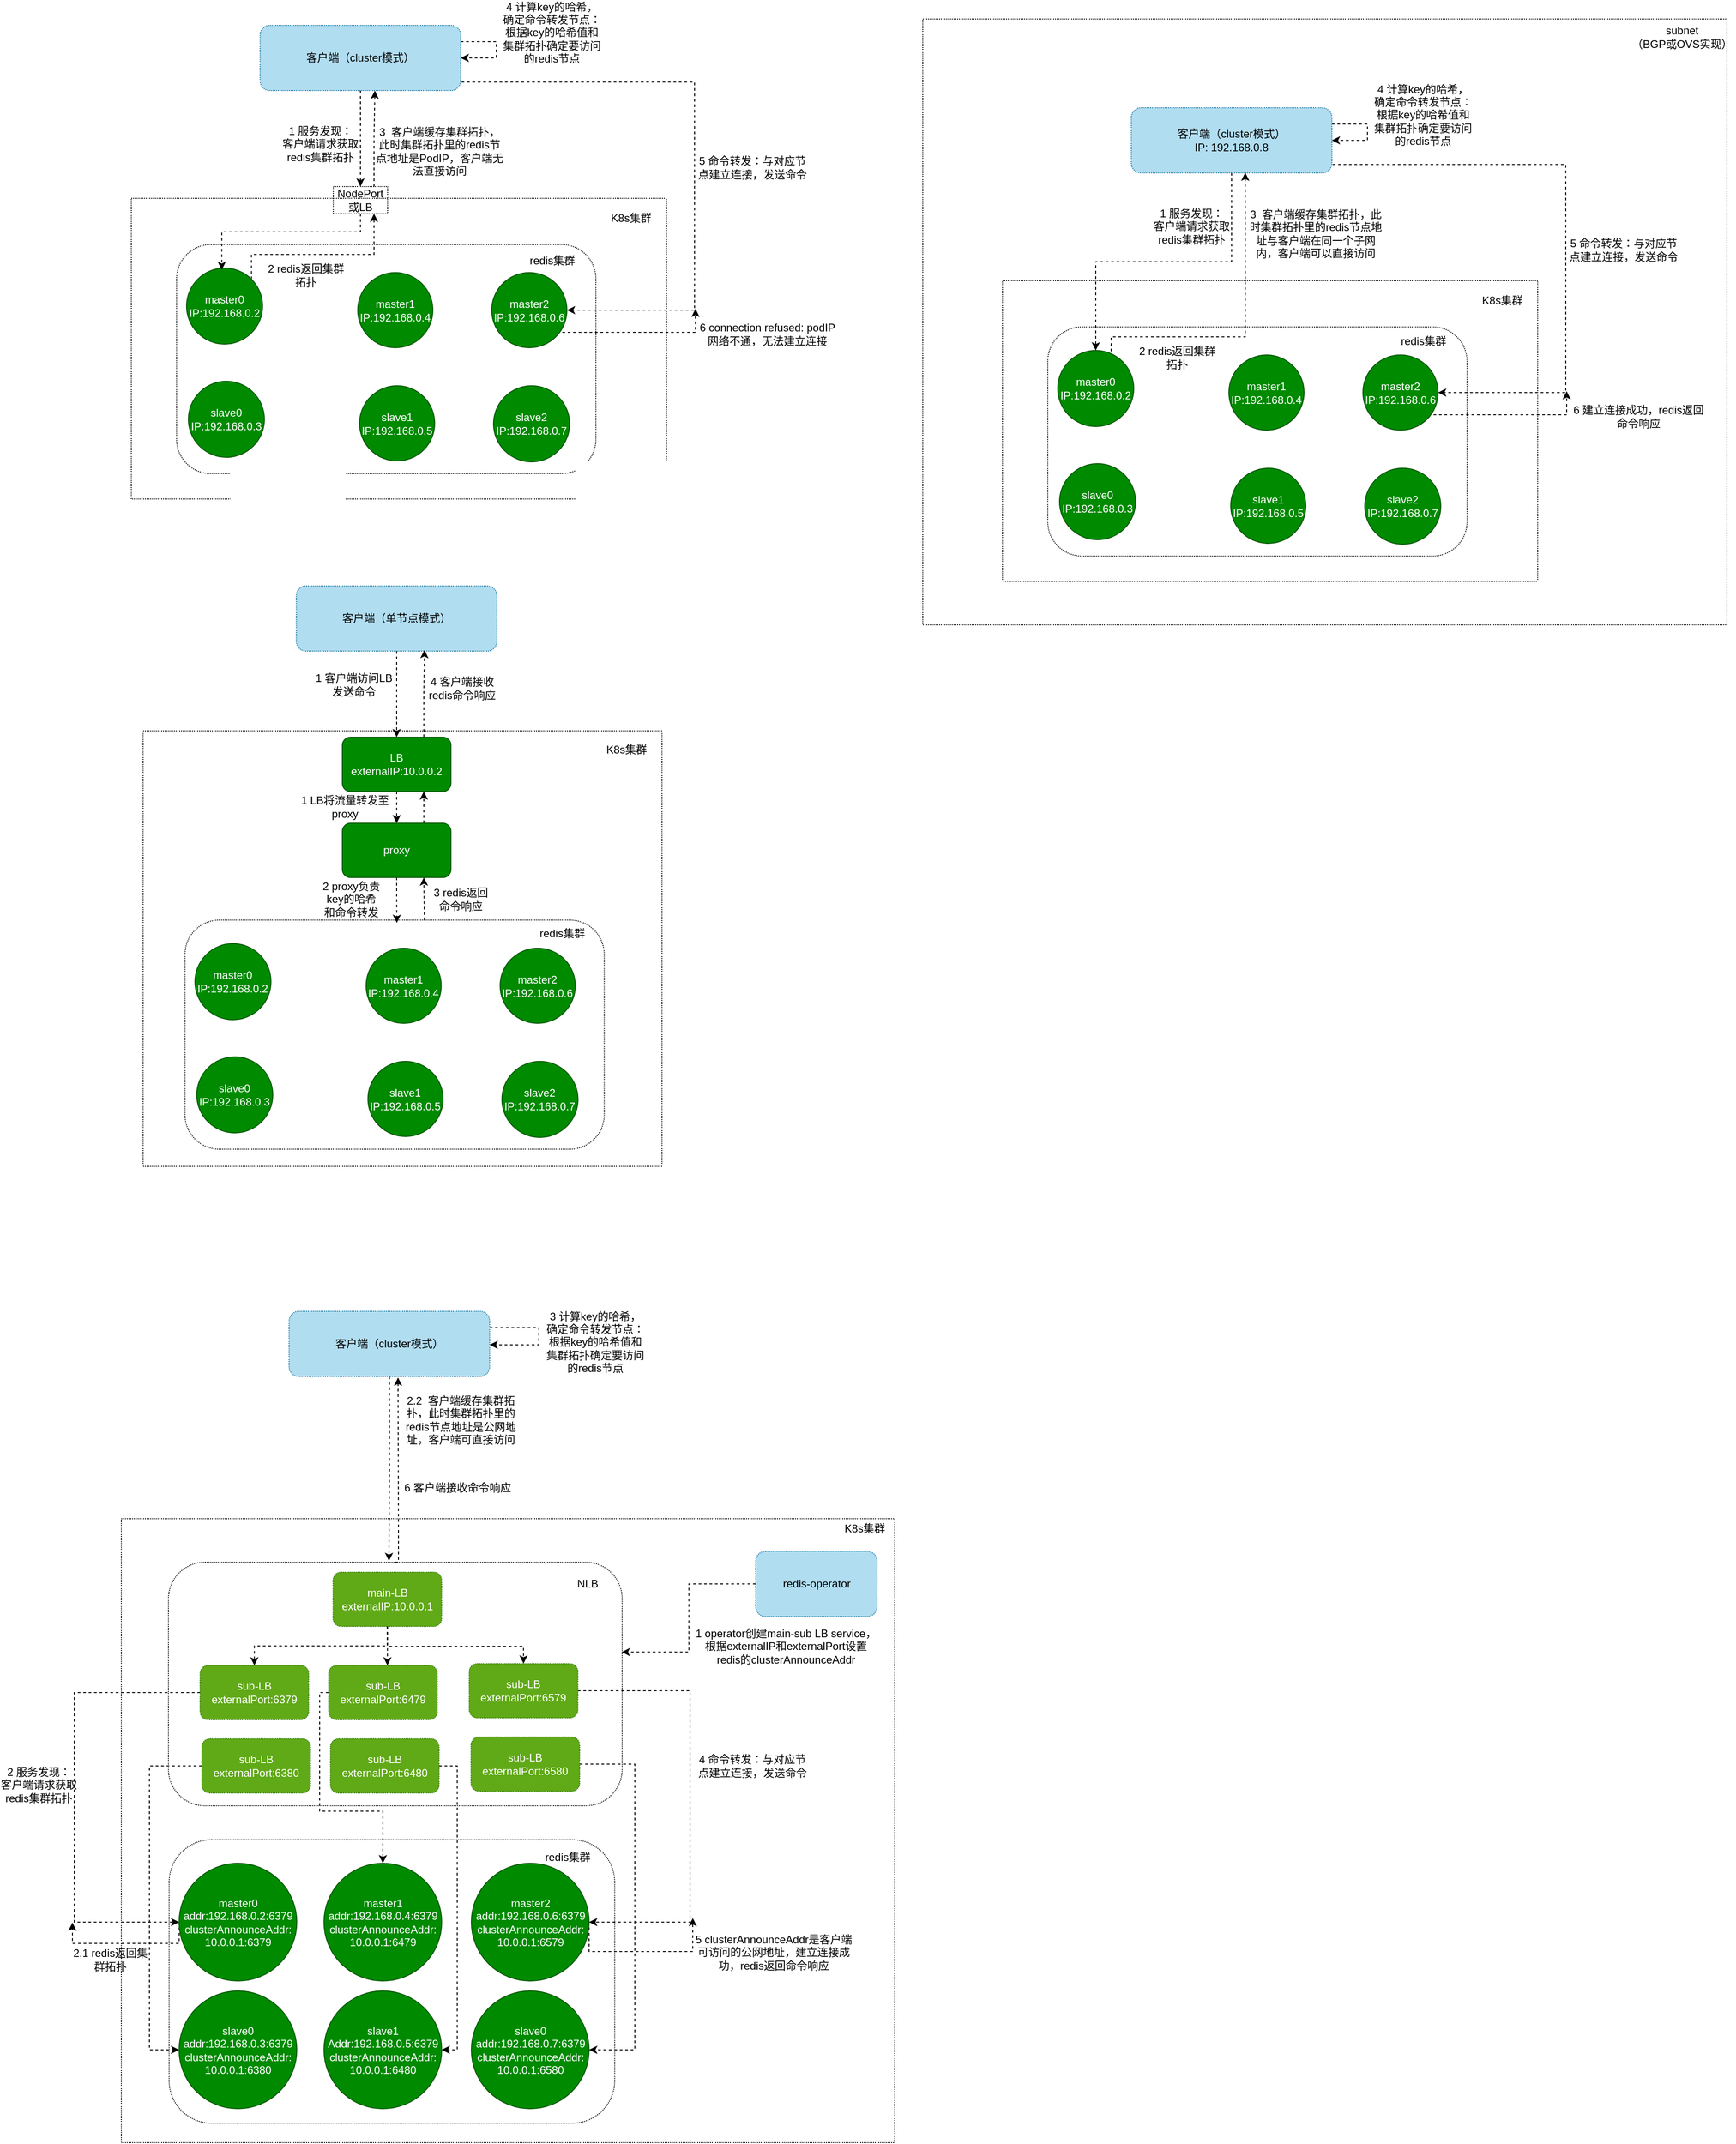<mxfile version="20.5.3" type="github">
  <diagram id="rYdwiMb5jvszhZctyrXV" name="第 1 页">
    <mxGraphModel dx="951" dy="763" grid="0" gridSize="10" guides="1" tooltips="1" connect="1" arrows="1" fold="1" page="0" pageScale="1" pageWidth="1920" pageHeight="1200" math="0" shadow="0">
      <root>
        <mxCell id="0" />
        <mxCell id="1" parent="0" />
        <mxCell id="k7kp1MV-_mNu26BSV135-13" value="" style="rounded=1;whiteSpace=wrap;html=1;fillColor=none;dashed=1;dashPattern=1 1;" vertex="1" parent="1">
          <mxGeometry x="646" y="1897" width="501" height="269" as="geometry" />
        </mxCell>
        <mxCell id="k7kp1MV-_mNu26BSV135-74" value="" style="rounded=0;whiteSpace=wrap;html=1;dashed=1;dashPattern=1 1;strokeColor=default;fillColor=none;" vertex="1" parent="1">
          <mxGeometry x="1479" y="193" width="888" height="669" as="geometry" />
        </mxCell>
        <mxCell id="fc0Et_haitifpb5bSG0c-15" value="" style="rounded=0;whiteSpace=wrap;html=1;fillColor=none;dashed=1;dashPattern=1 1;" parent="1" vertex="1">
          <mxGeometry x="605" y="391" width="591" height="332" as="geometry" />
        </mxCell>
        <mxCell id="fc0Et_haitifpb5bSG0c-1" value="" style="rounded=1;whiteSpace=wrap;html=1;dashed=1;dashPattern=1 1;" parent="1" vertex="1">
          <mxGeometry x="655" y="442" width="463" height="253" as="geometry" />
        </mxCell>
        <mxCell id="fc0Et_haitifpb5bSG0c-35" value="" style="rounded=0;whiteSpace=wrap;html=1;fillColor=none;dashed=1;dashPattern=1 1;" parent="1" vertex="1">
          <mxGeometry x="618" y="979" width="573" height="481" as="geometry" />
        </mxCell>
        <mxCell id="fc0Et_haitifpb5bSG0c-55" value="" style="rounded=0;whiteSpace=wrap;html=1;fillColor=none;dashed=1;dashPattern=1 1;" parent="1" vertex="1">
          <mxGeometry x="594" y="1849" width="854" height="689" as="geometry" />
        </mxCell>
        <mxCell id="k7kp1MV-_mNu26BSV135-30" style="edgeStyle=orthogonalEdgeStyle;rounded=0;orthogonalLoop=1;jettySize=auto;html=1;exitX=0.5;exitY=1;exitDx=0;exitDy=0;entryX=0.5;entryY=0;entryDx=0;entryDy=0;dashed=1;" edge="1" parent="1" source="YQscOVflWYW1QB9K6YFz-41" target="k7kp1MV-_mNu26BSV135-29">
          <mxGeometry relative="1" as="geometry" />
        </mxCell>
        <mxCell id="k7kp1MV-_mNu26BSV135-39" style="edgeStyle=orthogonalEdgeStyle;rounded=0;orthogonalLoop=1;jettySize=auto;html=1;exitX=1;exitY=0.25;exitDx=0;exitDy=0;dashed=1;entryX=1;entryY=0.5;entryDx=0;entryDy=0;" edge="1" parent="1" source="YQscOVflWYW1QB9K6YFz-41" target="YQscOVflWYW1QB9K6YFz-41">
          <mxGeometry relative="1" as="geometry">
            <mxPoint x="1008.444" y="217.667" as="targetPoint" />
            <Array as="points">
              <mxPoint x="1008" y="218" />
              <mxPoint x="1008" y="236" />
            </Array>
          </mxGeometry>
        </mxCell>
        <mxCell id="k7kp1MV-_mNu26BSV135-42" style="edgeStyle=orthogonalEdgeStyle;rounded=0;orthogonalLoop=1;jettySize=auto;html=1;exitX=1.004;exitY=0.87;exitDx=0;exitDy=0;entryX=1;entryY=0.5;entryDx=0;entryDy=0;dashed=1;exitPerimeter=0;" edge="1" parent="1" source="YQscOVflWYW1QB9K6YFz-41" target="fc0Et_haitifpb5bSG0c-6">
          <mxGeometry relative="1" as="geometry">
            <Array as="points">
              <mxPoint x="1227" y="263" />
              <mxPoint x="1227" y="515" />
            </Array>
          </mxGeometry>
        </mxCell>
        <mxCell id="YQscOVflWYW1QB9K6YFz-41" value="客户端（cluster模式）" style="rounded=1;whiteSpace=wrap;html=1;fillColor=#b1ddf0;strokeColor=#10739e;dashed=1;dashPattern=1 1;" parent="1" vertex="1">
          <mxGeometry x="747.25" y="200" width="221.5" height="72" as="geometry" />
        </mxCell>
        <mxCell id="k7kp1MV-_mNu26BSV135-37" style="edgeStyle=orthogonalEdgeStyle;rounded=0;orthogonalLoop=1;jettySize=auto;html=1;exitX=1;exitY=0;exitDx=0;exitDy=0;entryX=0.75;entryY=1;entryDx=0;entryDy=0;dashed=1;" edge="1" parent="1" source="fc0Et_haitifpb5bSG0c-2" target="k7kp1MV-_mNu26BSV135-29">
          <mxGeometry relative="1" as="geometry">
            <Array as="points">
              <mxPoint x="738" y="453" />
              <mxPoint x="873" y="453" />
            </Array>
          </mxGeometry>
        </mxCell>
        <mxCell id="fc0Et_haitifpb5bSG0c-2" value="master0&lt;br&gt;IP:192.168.0.2" style="ellipse;whiteSpace=wrap;html=1;aspect=fixed;fillColor=#008a00;fontColor=#ffffff;strokeColor=#005700;" parent="1" vertex="1">
          <mxGeometry x="666" y="468" width="84" height="84" as="geometry" />
        </mxCell>
        <mxCell id="fc0Et_haitifpb5bSG0c-3" value="slave0&lt;br&gt;IP:192.168.0.3" style="ellipse;whiteSpace=wrap;html=1;aspect=fixed;fillColor=#008a00;fontColor=#ffffff;strokeColor=#005700;" parent="1" vertex="1">
          <mxGeometry x="668" y="593" width="84" height="84" as="geometry" />
        </mxCell>
        <mxCell id="fc0Et_haitifpb5bSG0c-4" value="master1&lt;br&gt;IP:192.168.0.4" style="ellipse;whiteSpace=wrap;html=1;aspect=fixed;fillColor=#008a00;fontColor=#ffffff;strokeColor=#005700;" parent="1" vertex="1">
          <mxGeometry x="855" y="473" width="83" height="83" as="geometry" />
        </mxCell>
        <mxCell id="fc0Et_haitifpb5bSG0c-5" value="slave1&lt;br&gt;IP:192.168.0.5" style="ellipse;whiteSpace=wrap;html=1;aspect=fixed;fillColor=#008a00;fontColor=#ffffff;strokeColor=#005700;" parent="1" vertex="1">
          <mxGeometry x="857" y="598" width="83" height="83" as="geometry" />
        </mxCell>
        <mxCell id="k7kp1MV-_mNu26BSV135-43" style="edgeStyle=orthogonalEdgeStyle;rounded=0;orthogonalLoop=1;jettySize=auto;html=1;exitX=1;exitY=1;exitDx=0;exitDy=0;dashed=1;" edge="1" parent="1" source="fc0Et_haitifpb5bSG0c-6">
          <mxGeometry relative="1" as="geometry">
            <mxPoint x="1228" y="513" as="targetPoint" />
            <Array as="points">
              <mxPoint x="1074" y="539" />
              <mxPoint x="1228" y="539" />
              <mxPoint x="1228" y="514" />
            </Array>
          </mxGeometry>
        </mxCell>
        <mxCell id="fc0Et_haitifpb5bSG0c-6" value="master2&lt;br&gt;IP:192.168.0.6" style="ellipse;whiteSpace=wrap;html=1;aspect=fixed;fillColor=#008a00;fontColor=#ffffff;strokeColor=#005700;" parent="1" vertex="1">
          <mxGeometry x="1003" y="473" width="83" height="83" as="geometry" />
        </mxCell>
        <mxCell id="fc0Et_haitifpb5bSG0c-7" value="slave2&lt;br&gt;IP:192.168.0.7" style="ellipse;whiteSpace=wrap;html=1;aspect=fixed;fillColor=#008a00;fontColor=#ffffff;strokeColor=#005700;" parent="1" vertex="1">
          <mxGeometry x="1005" y="598" width="84" height="84" as="geometry" />
        </mxCell>
        <mxCell id="fc0Et_haitifpb5bSG0c-13" value="6 connection refused: podIP网络不通，无法建立连接" style="text;html=1;strokeColor=none;fillColor=none;align=center;verticalAlign=middle;whiteSpace=wrap;rounded=0;" parent="1" vertex="1">
          <mxGeometry x="1230" y="526" width="155" height="30" as="geometry" />
        </mxCell>
        <mxCell id="fc0Et_haitifpb5bSG0c-16" value="K8s集群" style="text;html=1;strokeColor=none;fillColor=none;align=center;verticalAlign=middle;whiteSpace=wrap;rounded=0;dashed=1;" parent="1" vertex="1">
          <mxGeometry x="1127.25" y="398" width="60" height="30" as="geometry" />
        </mxCell>
        <mxCell id="fc0Et_haitifpb5bSG0c-43" style="edgeStyle=orthogonalEdgeStyle;rounded=0;orthogonalLoop=1;jettySize=auto;html=1;exitX=0.5;exitY=1;exitDx=0;exitDy=0;dashed=1;" parent="1" source="fc0Et_haitifpb5bSG0c-27" target="fc0Et_haitifpb5bSG0c-37" edge="1">
          <mxGeometry relative="1" as="geometry" />
        </mxCell>
        <mxCell id="fc0Et_haitifpb5bSG0c-27" value="客户端（单节点模式）" style="rounded=1;whiteSpace=wrap;html=1;fillColor=#b1ddf0;strokeColor=#10739e;dashed=1;dashPattern=1 1;" parent="1" vertex="1">
          <mxGeometry x="787.25" y="819" width="221.5" height="72" as="geometry" />
        </mxCell>
        <mxCell id="fc0Et_haitifpb5bSG0c-28" value="" style="rounded=1;whiteSpace=wrap;html=1;dashed=1;dashPattern=1 1;" parent="1" vertex="1">
          <mxGeometry x="664.25" y="1188" width="463" height="253" as="geometry" />
        </mxCell>
        <mxCell id="fc0Et_haitifpb5bSG0c-29" value="master0&lt;br&gt;IP:192.168.0.2" style="ellipse;whiteSpace=wrap;html=1;aspect=fixed;fillColor=#008a00;fontColor=#ffffff;strokeColor=#005700;" parent="1" vertex="1">
          <mxGeometry x="675.25" y="1214" width="84" height="84" as="geometry" />
        </mxCell>
        <mxCell id="fc0Et_haitifpb5bSG0c-30" value="slave0&lt;br&gt;IP:192.168.0.3" style="ellipse;whiteSpace=wrap;html=1;aspect=fixed;fillColor=#008a00;fontColor=#ffffff;strokeColor=#005700;" parent="1" vertex="1">
          <mxGeometry x="677.25" y="1339" width="84" height="84" as="geometry" />
        </mxCell>
        <mxCell id="fc0Et_haitifpb5bSG0c-31" value="master1&lt;br&gt;IP:192.168.0.4" style="ellipse;whiteSpace=wrap;html=1;aspect=fixed;fillColor=#008a00;fontColor=#ffffff;strokeColor=#005700;" parent="1" vertex="1">
          <mxGeometry x="864.25" y="1219" width="83" height="83" as="geometry" />
        </mxCell>
        <mxCell id="fc0Et_haitifpb5bSG0c-32" value="slave1&lt;br&gt;IP:192.168.0.5" style="ellipse;whiteSpace=wrap;html=1;aspect=fixed;fillColor=#008a00;fontColor=#ffffff;strokeColor=#005700;" parent="1" vertex="1">
          <mxGeometry x="866.25" y="1344" width="83" height="83" as="geometry" />
        </mxCell>
        <mxCell id="fc0Et_haitifpb5bSG0c-33" value="master2&lt;br&gt;IP:192.168.0.6" style="ellipse;whiteSpace=wrap;html=1;aspect=fixed;fillColor=#008a00;fontColor=#ffffff;strokeColor=#005700;" parent="1" vertex="1">
          <mxGeometry x="1012.25" y="1219" width="83" height="83" as="geometry" />
        </mxCell>
        <mxCell id="fc0Et_haitifpb5bSG0c-34" value="slave2&lt;br&gt;IP:192.168.0.7" style="ellipse;whiteSpace=wrap;html=1;aspect=fixed;fillColor=#008a00;fontColor=#ffffff;strokeColor=#005700;" parent="1" vertex="1">
          <mxGeometry x="1014.25" y="1344" width="84" height="84" as="geometry" />
        </mxCell>
        <mxCell id="fc0Et_haitifpb5bSG0c-36" value="K8s集群" style="text;html=1;strokeColor=none;fillColor=none;align=center;verticalAlign=middle;whiteSpace=wrap;rounded=0;dashed=1;" parent="1" vertex="1">
          <mxGeometry x="1122" y="985" width="60" height="30" as="geometry" />
        </mxCell>
        <mxCell id="fc0Et_haitifpb5bSG0c-44" style="edgeStyle=orthogonalEdgeStyle;rounded=0;orthogonalLoop=1;jettySize=auto;html=1;exitX=0.5;exitY=1;exitDx=0;exitDy=0;entryX=0.5;entryY=0;entryDx=0;entryDy=0;dashed=1;" parent="1" source="fc0Et_haitifpb5bSG0c-37" target="fc0Et_haitifpb5bSG0c-38" edge="1">
          <mxGeometry relative="1" as="geometry" />
        </mxCell>
        <mxCell id="k7kp1MV-_mNu26BSV135-44" style="edgeStyle=orthogonalEdgeStyle;rounded=0;orthogonalLoop=1;jettySize=auto;html=1;exitX=0.75;exitY=0;exitDx=0;exitDy=0;entryX=0.639;entryY=0.983;entryDx=0;entryDy=0;entryPerimeter=0;dashed=1;" edge="1" parent="1" source="fc0Et_haitifpb5bSG0c-37" target="fc0Et_haitifpb5bSG0c-27">
          <mxGeometry relative="1" as="geometry" />
        </mxCell>
        <mxCell id="fc0Et_haitifpb5bSG0c-37" value="LB&lt;br&gt;externalIP:10.0.0.2" style="rounded=1;whiteSpace=wrap;html=1;fillColor=#008a00;strokeColor=#005700;fontColor=#ffffff;" parent="1" vertex="1">
          <mxGeometry x="838" y="986" width="120" height="60" as="geometry" />
        </mxCell>
        <mxCell id="fc0Et_haitifpb5bSG0c-46" style="edgeStyle=orthogonalEdgeStyle;rounded=0;orthogonalLoop=1;jettySize=auto;html=1;exitX=0.5;exitY=1;exitDx=0;exitDy=0;entryX=0.489;entryY=0.441;entryDx=0;entryDy=0;entryPerimeter=0;dashed=1;" parent="1" source="fc0Et_haitifpb5bSG0c-38" target="fc0Et_haitifpb5bSG0c-35" edge="1">
          <mxGeometry relative="1" as="geometry" />
        </mxCell>
        <mxCell id="k7kp1MV-_mNu26BSV135-45" style="edgeStyle=orthogonalEdgeStyle;rounded=0;orthogonalLoop=1;jettySize=auto;html=1;exitX=0.75;exitY=0;exitDx=0;exitDy=0;entryX=0.75;entryY=1;entryDx=0;entryDy=0;dashed=1;" edge="1" parent="1" source="fc0Et_haitifpb5bSG0c-38" target="fc0Et_haitifpb5bSG0c-37">
          <mxGeometry relative="1" as="geometry" />
        </mxCell>
        <mxCell id="fc0Et_haitifpb5bSG0c-38" value="proxy" style="rounded=1;whiteSpace=wrap;html=1;fillColor=#008a00;strokeColor=#005700;fontColor=#ffffff;" parent="1" vertex="1">
          <mxGeometry x="838" y="1081" width="120" height="60" as="geometry" />
        </mxCell>
        <mxCell id="fc0Et_haitifpb5bSG0c-39" value="1 客户端访问LB&lt;br&gt;发送命令" style="text;html=1;strokeColor=none;fillColor=none;align=center;verticalAlign=middle;whiteSpace=wrap;rounded=0;" parent="1" vertex="1">
          <mxGeometry x="806" y="916" width="90" height="24" as="geometry" />
        </mxCell>
        <mxCell id="fc0Et_haitifpb5bSG0c-40" value="2 proxy负责key的哈希&lt;br&gt;和命令转发" style="text;html=1;strokeColor=none;fillColor=none;align=center;verticalAlign=middle;whiteSpace=wrap;rounded=0;" parent="1" vertex="1">
          <mxGeometry x="812" y="1156" width="72" height="17" as="geometry" />
        </mxCell>
        <mxCell id="k7kp1MV-_mNu26BSV135-15" style="edgeStyle=orthogonalEdgeStyle;rounded=0;orthogonalLoop=1;jettySize=auto;html=1;exitX=0.5;exitY=1;exitDx=0;exitDy=0;entryX=0.486;entryY=-0.005;entryDx=0;entryDy=0;entryPerimeter=0;dashed=1;" edge="1" parent="1" source="fc0Et_haitifpb5bSG0c-47" target="k7kp1MV-_mNu26BSV135-13">
          <mxGeometry relative="1" as="geometry" />
        </mxCell>
        <mxCell id="k7kp1MV-_mNu26BSV135-28" style="edgeStyle=orthogonalEdgeStyle;rounded=0;orthogonalLoop=1;jettySize=auto;html=1;exitX=1;exitY=0.25;exitDx=0;exitDy=0;dashed=1;" edge="1" parent="1" source="fc0Et_haitifpb5bSG0c-47" target="fc0Et_haitifpb5bSG0c-47">
          <mxGeometry relative="1" as="geometry">
            <mxPoint x="1094" y="1638.111" as="targetPoint" />
            <Array as="points">
              <mxPoint x="1055" y="1638" />
              <mxPoint x="1055" y="1657" />
            </Array>
          </mxGeometry>
        </mxCell>
        <mxCell id="fc0Et_haitifpb5bSG0c-47" value="客户端（cluster模式）" style="rounded=1;whiteSpace=wrap;html=1;fillColor=#b1ddf0;strokeColor=#10739e;dashed=1;dashPattern=1 1;" parent="1" vertex="1">
          <mxGeometry x="779.25" y="1620" width="221.5" height="72" as="geometry" />
        </mxCell>
        <mxCell id="fc0Et_haitifpb5bSG0c-48" value="" style="rounded=1;whiteSpace=wrap;html=1;dashed=1;dashPattern=1 1;" parent="1" vertex="1">
          <mxGeometry x="646.75" y="2203.5" width="492" height="313" as="geometry" />
        </mxCell>
        <mxCell id="k7kp1MV-_mNu26BSV135-20" style="edgeStyle=orthogonalEdgeStyle;rounded=0;orthogonalLoop=1;jettySize=auto;html=1;exitX=0;exitY=0.5;exitDx=0;exitDy=0;dashed=1;" edge="1" parent="1" source="fc0Et_haitifpb5bSG0c-49">
          <mxGeometry relative="1" as="geometry">
            <mxPoint x="540" y="2295" as="targetPoint" />
            <Array as="points">
              <mxPoint x="658" y="2318" />
              <mxPoint x="540" y="2318" />
            </Array>
          </mxGeometry>
        </mxCell>
        <mxCell id="fc0Et_haitifpb5bSG0c-49" value="master0&lt;br&gt;addr:192.168.0.2:6379&lt;br&gt;clusterAnnounceAddr: 10.0.0.1:6379" style="ellipse;whiteSpace=wrap;html=1;aspect=fixed;fillColor=#008a00;fontColor=#ffffff;strokeColor=#005700;" parent="1" vertex="1">
          <mxGeometry x="657.75" y="2229.5" width="130" height="130" as="geometry" />
        </mxCell>
        <mxCell id="fc0Et_haitifpb5bSG0c-56" value="K8s集群" style="text;html=1;strokeColor=none;fillColor=none;align=center;verticalAlign=middle;whiteSpace=wrap;rounded=0;dashed=1;" parent="1" vertex="1">
          <mxGeometry x="1385" y="1845" width="60" height="30" as="geometry" />
        </mxCell>
        <mxCell id="fc0Et_haitifpb5bSG0c-60" value="slave0&lt;br&gt;addr:192.168.0.3:6379&lt;br&gt;clusterAnnounceAddr: 10.0.0.1:6380" style="ellipse;whiteSpace=wrap;html=1;aspect=fixed;fillColor=#008a00;fontColor=#ffffff;strokeColor=#005700;" parent="1" vertex="1">
          <mxGeometry x="657.75" y="2370.5" width="130" height="130" as="geometry" />
        </mxCell>
        <mxCell id="k7kp1MV-_mNu26BSV135-24" style="edgeStyle=orthogonalEdgeStyle;rounded=0;orthogonalLoop=1;jettySize=auto;html=1;exitX=1;exitY=0.5;exitDx=0;exitDy=0;dashed=1;" edge="1" parent="1" source="fc0Et_haitifpb5bSG0c-61">
          <mxGeometry relative="1" as="geometry">
            <mxPoint x="1225" y="2290" as="targetPoint" />
            <Array as="points">
              <mxPoint x="1111" y="2327" />
              <mxPoint x="1225" y="2327" />
            </Array>
          </mxGeometry>
        </mxCell>
        <mxCell id="fc0Et_haitifpb5bSG0c-61" value="master2&lt;br&gt;addr:192.168.0.6:6379&lt;br&gt;clusterAnnounceAddr: 10.0.0.1:6579" style="ellipse;whiteSpace=wrap;html=1;aspect=fixed;fillColor=#008a00;fontColor=#ffffff;strokeColor=#005700;" parent="1" vertex="1">
          <mxGeometry x="980.5" y="2229.5" width="130" height="130" as="geometry" />
        </mxCell>
        <mxCell id="fc0Et_haitifpb5bSG0c-62" value="slave0&lt;br&gt;addr:192.168.0.7:6379&lt;br&gt;clusterAnnounceAddr: 10.0.0.1:6580" style="ellipse;whiteSpace=wrap;html=1;aspect=fixed;fillColor=#008a00;fontColor=#ffffff;strokeColor=#005700;" parent="1" vertex="1">
          <mxGeometry x="980.5" y="2370.5" width="130" height="130" as="geometry" />
        </mxCell>
        <mxCell id="fc0Et_haitifpb5bSG0c-63" value="master1&lt;br&gt;addr:192.168.0.4:6379&lt;br&gt;clusterAnnounceAddr: 10.0.0.1:6479" style="ellipse;whiteSpace=wrap;html=1;aspect=fixed;fillColor=#008a00;fontColor=#ffffff;strokeColor=#005700;" parent="1" vertex="1">
          <mxGeometry x="817.75" y="2229.5" width="130" height="130" as="geometry" />
        </mxCell>
        <mxCell id="fc0Et_haitifpb5bSG0c-64" value="slave1&lt;br&gt;Addr:192.168.0.5:6379&lt;br&gt;clusterAnnounceAddr: 10.0.0.1:6480" style="ellipse;whiteSpace=wrap;html=1;aspect=fixed;fillColor=#008a00;fontColor=#ffffff;strokeColor=#005700;" parent="1" vertex="1">
          <mxGeometry x="817.75" y="2370.5" width="130" height="130" as="geometry" />
        </mxCell>
        <mxCell id="fc0Et_haitifpb5bSG0c-65" value="redis集群" style="text;html=1;strokeColor=none;fillColor=none;align=center;verticalAlign=middle;whiteSpace=wrap;rounded=0;" parent="1" vertex="1">
          <mxGeometry x="1056.75" y="2207.5" width="60" height="30" as="geometry" />
        </mxCell>
        <mxCell id="fc0Et_haitifpb5bSG0c-66" value="1 operator创建main-sub LB service，根据externalIP和externalPort设置redis的clusterAnnounceAddr" style="text;html=1;strokeColor=none;fillColor=none;align=center;verticalAlign=middle;whiteSpace=wrap;rounded=0;" parent="1" vertex="1">
          <mxGeometry x="1227" y="1975" width="201.5" height="30" as="geometry" />
        </mxCell>
        <mxCell id="fc0Et_haitifpb5bSG0c-67" value="3 计算key的哈希，确定命令转发节点：&lt;br&gt;根据key的哈希值和集群拓扑确定要访问的redis节点" style="text;html=1;strokeColor=none;fillColor=none;align=center;verticalAlign=middle;whiteSpace=wrap;rounded=0;" parent="1" vertex="1">
          <mxGeometry x="1062" y="1639" width="111" height="30" as="geometry" />
        </mxCell>
        <mxCell id="fc0Et_haitifpb5bSG0c-68" value="4 命令转发：与对应节点建立连接，发送命令" style="text;html=1;strokeColor=none;fillColor=none;align=center;verticalAlign=middle;whiteSpace=wrap;rounded=0;" parent="1" vertex="1">
          <mxGeometry x="1230" y="2107" width="122" height="30" as="geometry" />
        </mxCell>
        <mxCell id="fc0Et_haitifpb5bSG0c-69" value="5 clusterAnnounceAddr是客户端可访问的公网地址，建立连接成功，redis返回命令响应" style="text;html=1;strokeColor=none;fillColor=none;align=center;verticalAlign=middle;whiteSpace=wrap;rounded=0;" parent="1" vertex="1">
          <mxGeometry x="1223" y="2313" width="183" height="30" as="geometry" />
        </mxCell>
        <mxCell id="fc0Et_haitifpb5bSG0c-70" value="2 服务发现：&lt;br&gt;客户端请求获取redis集群拓扑" style="text;html=1;strokeColor=none;fillColor=none;align=center;verticalAlign=middle;whiteSpace=wrap;rounded=0;" parent="1" vertex="1">
          <mxGeometry x="460" y="2123" width="86" height="40" as="geometry" />
        </mxCell>
        <mxCell id="k7kp1MV-_mNu26BSV135-1" style="edgeStyle=orthogonalEdgeStyle;rounded=0;orthogonalLoop=1;jettySize=auto;html=1;exitX=0.5;exitY=1;exitDx=0;exitDy=0;entryX=0.5;entryY=0;entryDx=0;entryDy=0;dashed=1;" edge="1" parent="1" source="fc0Et_haitifpb5bSG0c-72" target="fc0Et_haitifpb5bSG0c-75">
          <mxGeometry relative="1" as="geometry" />
        </mxCell>
        <mxCell id="k7kp1MV-_mNu26BSV135-2" style="edgeStyle=orthogonalEdgeStyle;rounded=0;orthogonalLoop=1;jettySize=auto;html=1;exitX=0.5;exitY=1;exitDx=0;exitDy=0;dashed=1;" edge="1" parent="1" source="fc0Et_haitifpb5bSG0c-72" target="fc0Et_haitifpb5bSG0c-76">
          <mxGeometry relative="1" as="geometry">
            <Array as="points">
              <mxPoint x="888" y="1998" />
              <mxPoint x="888" y="1998" />
            </Array>
          </mxGeometry>
        </mxCell>
        <mxCell id="k7kp1MV-_mNu26BSV135-3" style="edgeStyle=orthogonalEdgeStyle;rounded=0;orthogonalLoop=1;jettySize=auto;html=1;exitX=0.5;exitY=1;exitDx=0;exitDy=0;entryX=0.5;entryY=0;entryDx=0;entryDy=0;dashed=1;" edge="1" parent="1" source="fc0Et_haitifpb5bSG0c-72" target="fc0Et_haitifpb5bSG0c-78">
          <mxGeometry relative="1" as="geometry">
            <Array as="points">
              <mxPoint x="888" y="1990" />
              <mxPoint x="1038" y="1990" />
            </Array>
          </mxGeometry>
        </mxCell>
        <mxCell id="fc0Et_haitifpb5bSG0c-72" value="main-LB&lt;br&gt;externalIP:10.0.0.1" style="rounded=1;whiteSpace=wrap;html=1;fillColor=#60a917;strokeColor=#2D7600;fontColor=#ffffff;dashed=1;dashPattern=1 1;" parent="1" vertex="1">
          <mxGeometry x="827.75" y="1908" width="120" height="60" as="geometry" />
        </mxCell>
        <mxCell id="k7kp1MV-_mNu26BSV135-4" style="edgeStyle=orthogonalEdgeStyle;rounded=0;orthogonalLoop=1;jettySize=auto;html=1;exitX=0;exitY=0.5;exitDx=0;exitDy=0;entryX=0;entryY=0.5;entryDx=0;entryDy=0;dashed=1;" edge="1" parent="1" source="fc0Et_haitifpb5bSG0c-75" target="fc0Et_haitifpb5bSG0c-49">
          <mxGeometry relative="1" as="geometry">
            <Array as="points">
              <mxPoint x="542" y="2041" />
              <mxPoint x="542" y="2295" />
            </Array>
          </mxGeometry>
        </mxCell>
        <mxCell id="fc0Et_haitifpb5bSG0c-75" value="sub-LB&lt;br&gt;externalPort:6379" style="rounded=1;whiteSpace=wrap;html=1;fillColor=#60a917;strokeColor=#2D7600;fontColor=#ffffff;dashed=1;dashPattern=1 1;" parent="1" vertex="1">
          <mxGeometry x="680.88" y="2011" width="120" height="60" as="geometry" />
        </mxCell>
        <mxCell id="k7kp1MV-_mNu26BSV135-9" style="edgeStyle=orthogonalEdgeStyle;rounded=0;orthogonalLoop=1;jettySize=auto;html=1;exitX=0;exitY=0.5;exitDx=0;exitDy=0;entryX=0.5;entryY=0;entryDx=0;entryDy=0;dashed=1;" edge="1" parent="1" source="fc0Et_haitifpb5bSG0c-76" target="fc0Et_haitifpb5bSG0c-63">
          <mxGeometry relative="1" as="geometry">
            <Array as="points">
              <mxPoint x="813" y="2041" />
              <mxPoint x="813" y="2172" />
              <mxPoint x="883" y="2172" />
            </Array>
          </mxGeometry>
        </mxCell>
        <mxCell id="fc0Et_haitifpb5bSG0c-76" value="sub-LB&lt;br&gt;externalPort:6479" style="rounded=1;whiteSpace=wrap;html=1;fillColor=#60a917;strokeColor=#2D7600;fontColor=#ffffff;dashed=1;dashPattern=1 1;" parent="1" vertex="1">
          <mxGeometry x="822.88" y="2011" width="120" height="60" as="geometry" />
        </mxCell>
        <mxCell id="k7kp1MV-_mNu26BSV135-11" style="edgeStyle=orthogonalEdgeStyle;rounded=0;orthogonalLoop=1;jettySize=auto;html=1;exitX=1;exitY=0.5;exitDx=0;exitDy=0;dashed=1;entryX=1;entryY=0.5;entryDx=0;entryDy=0;" edge="1" parent="1" source="fc0Et_haitifpb5bSG0c-78" target="fc0Et_haitifpb5bSG0c-61">
          <mxGeometry relative="1" as="geometry">
            <Array as="points">
              <mxPoint x="1222" y="2039" />
              <mxPoint x="1222" y="2295" />
            </Array>
          </mxGeometry>
        </mxCell>
        <mxCell id="fc0Et_haitifpb5bSG0c-78" value="sub-LB&lt;br&gt;externalPort:6579" style="rounded=1;whiteSpace=wrap;html=1;fillColor=#60a917;strokeColor=#2D7600;fontColor=#ffffff;dashed=1;dashPattern=1 1;" parent="1" vertex="1">
          <mxGeometry x="978.13" y="2009" width="120" height="60" as="geometry" />
        </mxCell>
        <mxCell id="k7kp1MV-_mNu26BSV135-7" style="edgeStyle=orthogonalEdgeStyle;rounded=0;orthogonalLoop=1;jettySize=auto;html=1;exitX=0;exitY=0.5;exitDx=0;exitDy=0;entryX=0;entryY=0.5;entryDx=0;entryDy=0;dashed=1;" edge="1" parent="1" source="fc0Et_haitifpb5bSG0c-79" target="fc0Et_haitifpb5bSG0c-60">
          <mxGeometry relative="1" as="geometry">
            <Array as="points">
              <mxPoint x="625" y="2122" />
              <mxPoint x="625" y="2436" />
            </Array>
          </mxGeometry>
        </mxCell>
        <mxCell id="fc0Et_haitifpb5bSG0c-79" value="sub-LB&lt;br&gt;externalPort:6380" style="rounded=1;whiteSpace=wrap;html=1;fillColor=#60a917;strokeColor=#2D7600;fontColor=#ffffff;dashed=1;dashPattern=1 1;" parent="1" vertex="1">
          <mxGeometry x="682.88" y="2092" width="120" height="60" as="geometry" />
        </mxCell>
        <mxCell id="k7kp1MV-_mNu26BSV135-10" style="edgeStyle=orthogonalEdgeStyle;rounded=0;orthogonalLoop=1;jettySize=auto;html=1;exitX=1;exitY=0.5;exitDx=0;exitDy=0;entryX=1;entryY=0.5;entryDx=0;entryDy=0;dashed=1;" edge="1" parent="1" source="fc0Et_haitifpb5bSG0c-80" target="fc0Et_haitifpb5bSG0c-64">
          <mxGeometry relative="1" as="geometry" />
        </mxCell>
        <mxCell id="fc0Et_haitifpb5bSG0c-80" value="sub-LB&lt;br&gt;externalPort:6480" style="rounded=1;whiteSpace=wrap;html=1;fillColor=#60a917;strokeColor=#2D7600;fontColor=#ffffff;dashed=1;dashPattern=1 1;" parent="1" vertex="1">
          <mxGeometry x="824.88" y="2092" width="120" height="60" as="geometry" />
        </mxCell>
        <mxCell id="k7kp1MV-_mNu26BSV135-12" style="edgeStyle=orthogonalEdgeStyle;rounded=0;orthogonalLoop=1;jettySize=auto;html=1;exitX=1;exitY=0.5;exitDx=0;exitDy=0;entryX=1;entryY=0.5;entryDx=0;entryDy=0;dashed=1;" edge="1" parent="1" source="fc0Et_haitifpb5bSG0c-81" target="fc0Et_haitifpb5bSG0c-62">
          <mxGeometry relative="1" as="geometry">
            <Array as="points">
              <mxPoint x="1161" y="2120" />
              <mxPoint x="1161" y="2436" />
            </Array>
          </mxGeometry>
        </mxCell>
        <mxCell id="fc0Et_haitifpb5bSG0c-81" value="sub-LB&lt;br&gt;externalPort:6580" style="rounded=1;whiteSpace=wrap;html=1;fillColor=#60a917;strokeColor=#2D7600;fontColor=#ffffff;dashed=1;dashPattern=1 1;" parent="1" vertex="1">
          <mxGeometry x="980.13" y="2090" width="120" height="60" as="geometry" />
        </mxCell>
        <mxCell id="k7kp1MV-_mNu26BSV135-19" style="edgeStyle=orthogonalEdgeStyle;rounded=0;orthogonalLoop=1;jettySize=auto;html=1;exitX=0.5;exitY=0;exitDx=0;exitDy=0;entryX=0.543;entryY=1.016;entryDx=0;entryDy=0;entryPerimeter=0;dashed=1;" edge="1" parent="1" source="k7kp1MV-_mNu26BSV135-13" target="fc0Et_haitifpb5bSG0c-47">
          <mxGeometry relative="1" as="geometry">
            <Array as="points">
              <mxPoint x="900" y="1897" />
              <mxPoint x="900" y="1861" />
            </Array>
          </mxGeometry>
        </mxCell>
        <mxCell id="k7kp1MV-_mNu26BSV135-14" value="NLB" style="text;html=1;strokeColor=none;fillColor=none;align=center;verticalAlign=middle;whiteSpace=wrap;rounded=0;" vertex="1" parent="1">
          <mxGeometry x="1078.75" y="1906" width="60" height="30" as="geometry" />
        </mxCell>
        <mxCell id="k7kp1MV-_mNu26BSV135-18" style="edgeStyle=orthogonalEdgeStyle;rounded=0;orthogonalLoop=1;jettySize=auto;html=1;exitX=0;exitY=0.5;exitDx=0;exitDy=0;entryX=0.999;entryY=0.369;entryDx=0;entryDy=0;entryPerimeter=0;dashed=1;" edge="1" parent="1" source="k7kp1MV-_mNu26BSV135-17" target="k7kp1MV-_mNu26BSV135-13">
          <mxGeometry relative="1" as="geometry" />
        </mxCell>
        <mxCell id="k7kp1MV-_mNu26BSV135-17" value="redis-operator" style="rounded=1;whiteSpace=wrap;html=1;fillColor=#b1ddf0;strokeColor=#10739e;dashed=1;dashPattern=1 1;" vertex="1" parent="1">
          <mxGeometry x="1294.5" y="1885" width="134" height="72" as="geometry" />
        </mxCell>
        <mxCell id="k7kp1MV-_mNu26BSV135-21" value="2.1 redis返回集群拓扑" style="text;html=1;strokeColor=none;fillColor=none;align=center;verticalAlign=middle;whiteSpace=wrap;rounded=0;" vertex="1" parent="1">
          <mxGeometry x="534" y="2329" width="96" height="14" as="geometry" />
        </mxCell>
        <mxCell id="k7kp1MV-_mNu26BSV135-22" value="2.2&amp;nbsp; 客户端缓存集群拓扑，此时集群拓扑里的redis节点地址是公网地址，客户端可直接访问" style="text;html=1;strokeColor=none;fillColor=none;align=center;verticalAlign=middle;whiteSpace=wrap;rounded=0;" vertex="1" parent="1">
          <mxGeometry x="902" y="1728" width="134" height="24" as="geometry" />
        </mxCell>
        <mxCell id="k7kp1MV-_mNu26BSV135-27" value="6 客户端接收命令响应" style="text;html=1;strokeColor=none;fillColor=none;align=center;verticalAlign=middle;whiteSpace=wrap;rounded=0;" vertex="1" parent="1">
          <mxGeometry x="873.75" y="1800" width="183" height="30" as="geometry" />
        </mxCell>
        <mxCell id="k7kp1MV-_mNu26BSV135-31" style="edgeStyle=orthogonalEdgeStyle;rounded=0;orthogonalLoop=1;jettySize=auto;html=1;exitX=0.5;exitY=1;exitDx=0;exitDy=0;entryX=0.169;entryY=0.238;entryDx=0;entryDy=0;entryPerimeter=0;dashed=1;" edge="1" parent="1" source="k7kp1MV-_mNu26BSV135-29" target="fc0Et_haitifpb5bSG0c-15">
          <mxGeometry relative="1" as="geometry" />
        </mxCell>
        <mxCell id="k7kp1MV-_mNu26BSV135-34" style="edgeStyle=orthogonalEdgeStyle;rounded=0;orthogonalLoop=1;jettySize=auto;html=1;exitX=0.75;exitY=0;exitDx=0;exitDy=0;entryX=0.572;entryY=1.002;entryDx=0;entryDy=0;entryPerimeter=0;dashed=1;" edge="1" parent="1" source="k7kp1MV-_mNu26BSV135-29" target="YQscOVflWYW1QB9K6YFz-41">
          <mxGeometry relative="1" as="geometry" />
        </mxCell>
        <mxCell id="k7kp1MV-_mNu26BSV135-29" value="NodePort或LB" style="text;html=1;strokeColor=default;fillColor=none;align=center;verticalAlign=middle;whiteSpace=wrap;rounded=0;dashed=1;dashPattern=1 1;" vertex="1" parent="1">
          <mxGeometry x="828" y="378" width="60" height="30" as="geometry" />
        </mxCell>
        <mxCell id="k7kp1MV-_mNu26BSV135-32" value="1 服务发现：&lt;br&gt;客户端请求获取redis集群拓扑" style="text;html=1;strokeColor=none;fillColor=none;align=center;verticalAlign=middle;whiteSpace=wrap;rounded=0;" vertex="1" parent="1">
          <mxGeometry x="771" y="311" width="86" height="40" as="geometry" />
        </mxCell>
        <mxCell id="k7kp1MV-_mNu26BSV135-35" value="3&amp;nbsp; 客户端缓存集群拓扑，此时集群拓扑里的redis节点地址是PodIP，客户端无法直接访问" style="text;html=1;strokeColor=none;fillColor=none;align=center;verticalAlign=middle;whiteSpace=wrap;rounded=0;" vertex="1" parent="1">
          <mxGeometry x="873.75" y="327" width="143.25" height="24" as="geometry" />
        </mxCell>
        <mxCell id="k7kp1MV-_mNu26BSV135-36" value="2 redis返回集群拓扑" style="text;html=1;strokeColor=none;fillColor=none;align=center;verticalAlign=middle;whiteSpace=wrap;rounded=0;" vertex="1" parent="1">
          <mxGeometry x="750" y="460" width="96" height="31" as="geometry" />
        </mxCell>
        <mxCell id="k7kp1MV-_mNu26BSV135-38" value="4 计算key的哈希，确定命令转发节点：&lt;br&gt;根据key的哈希值和集群拓扑确定要访问的redis节点" style="text;html=1;strokeColor=none;fillColor=none;align=center;verticalAlign=middle;whiteSpace=wrap;rounded=0;" vertex="1" parent="1">
          <mxGeometry x="1014.25" y="193" width="111" height="30" as="geometry" />
        </mxCell>
        <mxCell id="k7kp1MV-_mNu26BSV135-41" value="5 命令转发：与对应节点建立连接，发送命令" style="text;html=1;strokeColor=none;fillColor=none;align=center;verticalAlign=middle;whiteSpace=wrap;rounded=0;" vertex="1" parent="1">
          <mxGeometry x="1230" y="342" width="122" height="30" as="geometry" />
        </mxCell>
        <mxCell id="k7kp1MV-_mNu26BSV135-46" value="" style="endArrow=classic;html=1;rounded=0;dashed=1;entryX=0.75;entryY=1;entryDx=0;entryDy=0;exitX=0.571;exitY=0.001;exitDx=0;exitDy=0;exitPerimeter=0;" edge="1" parent="1" source="fc0Et_haitifpb5bSG0c-28" target="fc0Et_haitifpb5bSG0c-38">
          <mxGeometry width="50" height="50" relative="1" as="geometry">
            <mxPoint x="907" y="1218" as="sourcePoint" />
            <mxPoint x="957" y="1168" as="targetPoint" />
          </mxGeometry>
        </mxCell>
        <mxCell id="k7kp1MV-_mNu26BSV135-47" value="1 LB将流量转发至proxy" style="text;html=1;strokeColor=none;fillColor=none;align=center;verticalAlign=middle;whiteSpace=wrap;rounded=0;" vertex="1" parent="1">
          <mxGeometry x="791" y="1051" width="100" height="24" as="geometry" />
        </mxCell>
        <mxCell id="k7kp1MV-_mNu26BSV135-48" value="3 redis返回命令响应" style="text;html=1;strokeColor=none;fillColor=none;align=center;verticalAlign=middle;whiteSpace=wrap;rounded=0;" vertex="1" parent="1">
          <mxGeometry x="933" y="1156" width="72" height="17" as="geometry" />
        </mxCell>
        <mxCell id="k7kp1MV-_mNu26BSV135-49" value="4 客户端接收redis命令响应" style="text;html=1;strokeColor=none;fillColor=none;align=center;verticalAlign=middle;whiteSpace=wrap;rounded=0;" vertex="1" parent="1">
          <mxGeometry x="931" y="923" width="79" height="17" as="geometry" />
        </mxCell>
        <mxCell id="k7kp1MV-_mNu26BSV135-51" value="" style="rounded=0;whiteSpace=wrap;html=1;fillColor=none;dashed=1;dashPattern=1 1;" vertex="1" parent="1">
          <mxGeometry x="1567" y="482" width="591" height="332" as="geometry" />
        </mxCell>
        <mxCell id="k7kp1MV-_mNu26BSV135-50" value="" style="rounded=1;whiteSpace=wrap;html=1;dashed=1;dashPattern=1 1;" vertex="1" parent="1">
          <mxGeometry x="1617" y="533" width="463" height="253" as="geometry" />
        </mxCell>
        <mxCell id="k7kp1MV-_mNu26BSV135-52" style="edgeStyle=orthogonalEdgeStyle;rounded=0;orthogonalLoop=1;jettySize=auto;html=1;exitX=0.5;exitY=1;exitDx=0;exitDy=0;entryX=0.5;entryY=0;entryDx=0;entryDy=0;dashed=1;" edge="1" parent="1" source="k7kp1MV-_mNu26BSV135-55" target="k7kp1MV-_mNu26BSV135-57">
          <mxGeometry relative="1" as="geometry">
            <mxPoint x="1820" y="469" as="targetPoint" />
          </mxGeometry>
        </mxCell>
        <mxCell id="k7kp1MV-_mNu26BSV135-53" style="edgeStyle=orthogonalEdgeStyle;rounded=0;orthogonalLoop=1;jettySize=auto;html=1;exitX=1;exitY=0.25;exitDx=0;exitDy=0;dashed=1;entryX=1;entryY=0.5;entryDx=0;entryDy=0;" edge="1" parent="1" source="k7kp1MV-_mNu26BSV135-55" target="k7kp1MV-_mNu26BSV135-55">
          <mxGeometry relative="1" as="geometry">
            <mxPoint x="1970.444" y="308.667" as="targetPoint" />
            <Array as="points">
              <mxPoint x="1970" y="309" />
              <mxPoint x="1970" y="327" />
            </Array>
          </mxGeometry>
        </mxCell>
        <mxCell id="k7kp1MV-_mNu26BSV135-54" style="edgeStyle=orthogonalEdgeStyle;rounded=0;orthogonalLoop=1;jettySize=auto;html=1;exitX=1.004;exitY=0.87;exitDx=0;exitDy=0;entryX=1;entryY=0.5;entryDx=0;entryDy=0;dashed=1;exitPerimeter=0;" edge="1" parent="1" source="k7kp1MV-_mNu26BSV135-55" target="k7kp1MV-_mNu26BSV135-62">
          <mxGeometry relative="1" as="geometry">
            <Array as="points">
              <mxPoint x="2189" y="354" />
              <mxPoint x="2189" y="606" />
            </Array>
          </mxGeometry>
        </mxCell>
        <mxCell id="k7kp1MV-_mNu26BSV135-55" value="客户端（cluster模式）&lt;br&gt;IP: 192.168.0.8" style="rounded=1;whiteSpace=wrap;html=1;fillColor=#b1ddf0;strokeColor=#10739e;dashed=1;dashPattern=1 1;" vertex="1" parent="1">
          <mxGeometry x="1709.25" y="291" width="221.5" height="72" as="geometry" />
        </mxCell>
        <mxCell id="k7kp1MV-_mNu26BSV135-56" style="edgeStyle=orthogonalEdgeStyle;rounded=0;orthogonalLoop=1;jettySize=auto;html=1;exitX=1;exitY=0;exitDx=0;exitDy=0;entryX=0.568;entryY=0.995;entryDx=0;entryDy=0;dashed=1;entryPerimeter=0;" edge="1" parent="1" source="k7kp1MV-_mNu26BSV135-57" target="k7kp1MV-_mNu26BSV135-55">
          <mxGeometry relative="1" as="geometry">
            <Array as="points">
              <mxPoint x="1687" y="571" />
              <mxPoint x="1687" y="544" />
              <mxPoint x="1835" y="544" />
            </Array>
            <mxPoint x="1835" y="499" as="targetPoint" />
          </mxGeometry>
        </mxCell>
        <mxCell id="k7kp1MV-_mNu26BSV135-57" value="master0&lt;br&gt;IP:192.168.0.2" style="ellipse;whiteSpace=wrap;html=1;aspect=fixed;fillColor=#008a00;fontColor=#ffffff;strokeColor=#005700;" vertex="1" parent="1">
          <mxGeometry x="1628" y="559" width="84" height="84" as="geometry" />
        </mxCell>
        <mxCell id="k7kp1MV-_mNu26BSV135-58" value="slave0&lt;br&gt;IP:192.168.0.3" style="ellipse;whiteSpace=wrap;html=1;aspect=fixed;fillColor=#008a00;fontColor=#ffffff;strokeColor=#005700;" vertex="1" parent="1">
          <mxGeometry x="1630" y="684" width="84" height="84" as="geometry" />
        </mxCell>
        <mxCell id="k7kp1MV-_mNu26BSV135-59" value="master1&lt;br&gt;IP:192.168.0.4" style="ellipse;whiteSpace=wrap;html=1;aspect=fixed;fillColor=#008a00;fontColor=#ffffff;strokeColor=#005700;" vertex="1" parent="1">
          <mxGeometry x="1817" y="564" width="83" height="83" as="geometry" />
        </mxCell>
        <mxCell id="k7kp1MV-_mNu26BSV135-60" value="slave1&lt;br&gt;IP:192.168.0.5" style="ellipse;whiteSpace=wrap;html=1;aspect=fixed;fillColor=#008a00;fontColor=#ffffff;strokeColor=#005700;" vertex="1" parent="1">
          <mxGeometry x="1819" y="689" width="83" height="83" as="geometry" />
        </mxCell>
        <mxCell id="k7kp1MV-_mNu26BSV135-61" style="edgeStyle=orthogonalEdgeStyle;rounded=0;orthogonalLoop=1;jettySize=auto;html=1;exitX=1;exitY=1;exitDx=0;exitDy=0;dashed=1;" edge="1" parent="1" source="k7kp1MV-_mNu26BSV135-62">
          <mxGeometry relative="1" as="geometry">
            <mxPoint x="2190" y="604" as="targetPoint" />
            <Array as="points">
              <mxPoint x="2036" y="630" />
              <mxPoint x="2190" y="630" />
              <mxPoint x="2190" y="605" />
            </Array>
          </mxGeometry>
        </mxCell>
        <mxCell id="k7kp1MV-_mNu26BSV135-62" value="master2&lt;br&gt;IP:192.168.0.6" style="ellipse;whiteSpace=wrap;html=1;aspect=fixed;fillColor=#008a00;fontColor=#ffffff;strokeColor=#005700;" vertex="1" parent="1">
          <mxGeometry x="1965" y="564" width="83" height="83" as="geometry" />
        </mxCell>
        <mxCell id="k7kp1MV-_mNu26BSV135-63" value="slave2&lt;br&gt;IP:192.168.0.7" style="ellipse;whiteSpace=wrap;html=1;aspect=fixed;fillColor=#008a00;fontColor=#ffffff;strokeColor=#005700;" vertex="1" parent="1">
          <mxGeometry x="1967" y="689" width="84" height="84" as="geometry" />
        </mxCell>
        <mxCell id="k7kp1MV-_mNu26BSV135-64" value="6 建立连接成功，redis返回命令响应" style="text;html=1;strokeColor=none;fillColor=none;align=center;verticalAlign=middle;whiteSpace=wrap;rounded=0;" vertex="1" parent="1">
          <mxGeometry x="2192" y="617" width="155" height="30" as="geometry" />
        </mxCell>
        <mxCell id="k7kp1MV-_mNu26BSV135-65" value="K8s集群" style="text;html=1;strokeColor=none;fillColor=none;align=center;verticalAlign=middle;whiteSpace=wrap;rounded=0;dashed=1;" vertex="1" parent="1">
          <mxGeometry x="2089.25" y="489" width="60" height="30" as="geometry" />
        </mxCell>
        <mxCell id="k7kp1MV-_mNu26BSV135-69" value="1 服务发现：&lt;br&gt;客户端请求获取redis集群拓扑" style="text;html=1;strokeColor=none;fillColor=none;align=center;verticalAlign=middle;whiteSpace=wrap;rounded=0;" vertex="1" parent="1">
          <mxGeometry x="1733" y="402" width="86" height="40" as="geometry" />
        </mxCell>
        <mxCell id="k7kp1MV-_mNu26BSV135-70" value="3&amp;nbsp; 客户端缓存集群拓扑，此时集群拓扑里的redis节点地址与客户端在同一个子网内，客户端可以直接访问" style="text;html=1;strokeColor=none;fillColor=none;align=center;verticalAlign=middle;whiteSpace=wrap;rounded=0;" vertex="1" parent="1">
          <mxGeometry x="1835.75" y="418" width="154.25" height="24" as="geometry" />
        </mxCell>
        <mxCell id="k7kp1MV-_mNu26BSV135-71" value="2 redis返回集群拓扑" style="text;html=1;strokeColor=none;fillColor=none;align=center;verticalAlign=middle;whiteSpace=wrap;rounded=0;" vertex="1" parent="1">
          <mxGeometry x="1712" y="551" width="96" height="31" as="geometry" />
        </mxCell>
        <mxCell id="k7kp1MV-_mNu26BSV135-72" value="4 计算key的哈希，确定命令转发节点：&lt;br&gt;根据key的哈希值和集群拓扑确定要访问的redis节点" style="text;html=1;strokeColor=none;fillColor=none;align=center;verticalAlign=middle;whiteSpace=wrap;rounded=0;" vertex="1" parent="1">
          <mxGeometry x="1976.25" y="284" width="111" height="30" as="geometry" />
        </mxCell>
        <mxCell id="k7kp1MV-_mNu26BSV135-73" value="5 命令转发：与对应节点建立连接，发送命令" style="text;html=1;strokeColor=none;fillColor=none;align=center;verticalAlign=middle;whiteSpace=wrap;rounded=0;" vertex="1" parent="1">
          <mxGeometry x="2192" y="433" width="122" height="30" as="geometry" />
        </mxCell>
        <mxCell id="k7kp1MV-_mNu26BSV135-75" value="subnet&lt;br&gt;（BGP或OVS实现）" style="text;html=1;strokeColor=none;fillColor=none;align=center;verticalAlign=middle;whiteSpace=wrap;rounded=0;dashed=1;dashPattern=1 1;" vertex="1" parent="1">
          <mxGeometry x="2259" y="198" width="117" height="30" as="geometry" />
        </mxCell>
        <mxCell id="k7kp1MV-_mNu26BSV135-79" value="redis集群" style="text;html=1;strokeColor=none;fillColor=none;align=center;verticalAlign=middle;whiteSpace=wrap;rounded=0;dashed=1;dashPattern=1 1;" vertex="1" parent="1">
          <mxGeometry x="2001.75" y="534" width="60" height="30" as="geometry" />
        </mxCell>
        <mxCell id="k7kp1MV-_mNu26BSV135-80" value="redis集群" style="text;html=1;strokeColor=none;fillColor=none;align=center;verticalAlign=middle;whiteSpace=wrap;rounded=0;dashed=1;dashPattern=1 1;" vertex="1" parent="1">
          <mxGeometry x="1040.13" y="445" width="60" height="30" as="geometry" />
        </mxCell>
        <mxCell id="k7kp1MV-_mNu26BSV135-81" value="redis集群" style="text;html=1;strokeColor=none;fillColor=none;align=center;verticalAlign=middle;whiteSpace=wrap;rounded=0;dashed=1;dashPattern=1 1;" vertex="1" parent="1">
          <mxGeometry x="1050.5" y="1188" width="60" height="30" as="geometry" />
        </mxCell>
      </root>
    </mxGraphModel>
  </diagram>
</mxfile>
